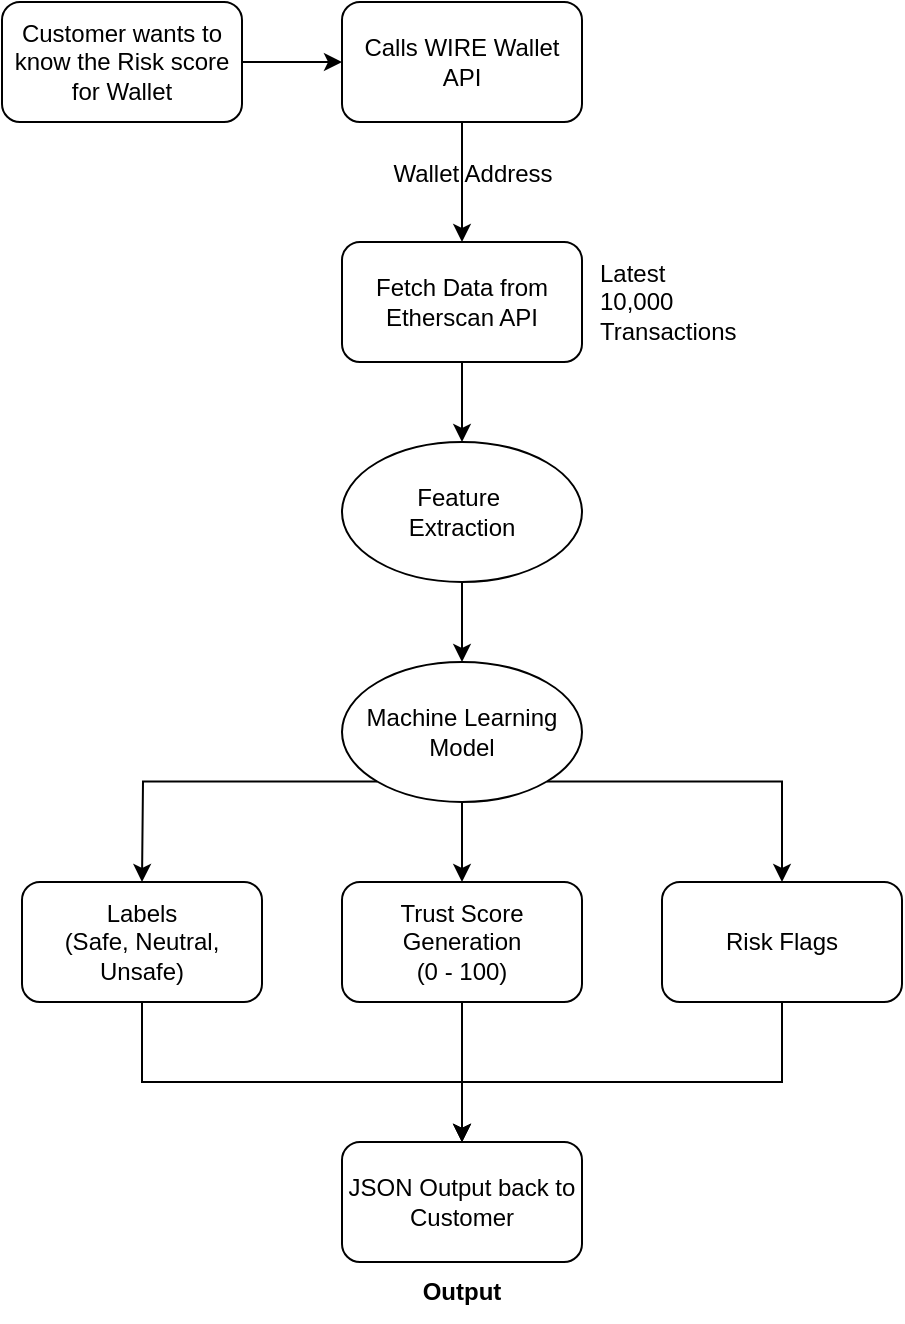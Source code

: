 <mxfile version="26.2.14">
  <diagram name="Page-1" id="ecfO-nCwB3yylDAoADse">
    <mxGraphModel dx="1018" dy="631" grid="1" gridSize="10" guides="1" tooltips="1" connect="1" arrows="1" fold="1" page="1" pageScale="1" pageWidth="850" pageHeight="1100" math="0" shadow="0">
      <root>
        <mxCell id="0" />
        <mxCell id="1" parent="0" />
        <mxCell id="SNLCqmOHwrR77-IF4bY6-10" style="edgeStyle=orthogonalEdgeStyle;rounded=0;orthogonalLoop=1;jettySize=auto;html=1;" parent="1" source="SNLCqmOHwrR77-IF4bY6-5" target="SNLCqmOHwrR77-IF4bY6-9" edge="1">
          <mxGeometry relative="1" as="geometry" />
        </mxCell>
        <mxCell id="SNLCqmOHwrR77-IF4bY6-5" value="Fetch Data from Etherscan API" style="rounded=1;whiteSpace=wrap;html=1;" parent="1" vertex="1">
          <mxGeometry x="380" y="160" width="120" height="60" as="geometry" />
        </mxCell>
        <mxCell id="SNLCqmOHwrR77-IF4bY6-12" style="edgeStyle=orthogonalEdgeStyle;rounded=0;orthogonalLoop=1;jettySize=auto;html=1;" parent="1" source="SNLCqmOHwrR77-IF4bY6-9" target="SNLCqmOHwrR77-IF4bY6-11" edge="1">
          <mxGeometry relative="1" as="geometry" />
        </mxCell>
        <mxCell id="SNLCqmOHwrR77-IF4bY6-9" value="Feature&amp;nbsp;&lt;div&gt;Extraction&lt;/div&gt;" style="ellipse;whiteSpace=wrap;html=1;" parent="1" vertex="1">
          <mxGeometry x="380" y="260" width="120" height="70" as="geometry" />
        </mxCell>
        <mxCell id="SNLCqmOHwrR77-IF4bY6-14" style="edgeStyle=orthogonalEdgeStyle;rounded=0;orthogonalLoop=1;jettySize=auto;html=1;entryX=0.5;entryY=0;entryDx=0;entryDy=0;" parent="1" source="SNLCqmOHwrR77-IF4bY6-11" target="SNLCqmOHwrR77-IF4bY6-13" edge="1">
          <mxGeometry relative="1" as="geometry" />
        </mxCell>
        <mxCell id="SNLCqmOHwrR77-IF4bY6-20" style="edgeStyle=orthogonalEdgeStyle;rounded=0;orthogonalLoop=1;jettySize=auto;html=1;exitX=1;exitY=1;exitDx=0;exitDy=0;" parent="1" source="SNLCqmOHwrR77-IF4bY6-11" target="SNLCqmOHwrR77-IF4bY6-18" edge="1">
          <mxGeometry relative="1" as="geometry" />
        </mxCell>
        <mxCell id="SNLCqmOHwrR77-IF4bY6-11" value="Machine Learning Model" style="ellipse;whiteSpace=wrap;html=1;" parent="1" vertex="1">
          <mxGeometry x="380" y="370" width="120" height="70" as="geometry" />
        </mxCell>
        <mxCell id="s6kEypWvYNPyHoMZ6hXT-9" style="edgeStyle=orthogonalEdgeStyle;rounded=0;orthogonalLoop=1;jettySize=auto;html=1;entryX=0.5;entryY=0;entryDx=0;entryDy=0;" edge="1" parent="1" source="SNLCqmOHwrR77-IF4bY6-13" target="s6kEypWvYNPyHoMZ6hXT-8">
          <mxGeometry relative="1" as="geometry" />
        </mxCell>
        <mxCell id="SNLCqmOHwrR77-IF4bY6-13" value="Trust Score Generation&lt;div&gt;(0 - 100)&lt;/div&gt;" style="rounded=1;whiteSpace=wrap;html=1;" parent="1" vertex="1">
          <mxGeometry x="380" y="480" width="120" height="60" as="geometry" />
        </mxCell>
        <mxCell id="SNLCqmOHwrR77-IF4bY6-16" value="Output" style="text;html=1;align=center;verticalAlign=middle;whiteSpace=wrap;rounded=0;fontStyle=1" parent="1" vertex="1">
          <mxGeometry x="410" y="670" width="60" height="30" as="geometry" />
        </mxCell>
        <mxCell id="s6kEypWvYNPyHoMZ6hXT-10" style="edgeStyle=orthogonalEdgeStyle;rounded=0;orthogonalLoop=1;jettySize=auto;html=1;entryX=0.5;entryY=0;entryDx=0;entryDy=0;" edge="1" parent="1" source="SNLCqmOHwrR77-IF4bY6-17" target="s6kEypWvYNPyHoMZ6hXT-8">
          <mxGeometry relative="1" as="geometry">
            <Array as="points">
              <mxPoint x="280" y="580" />
              <mxPoint x="440" y="580" />
            </Array>
          </mxGeometry>
        </mxCell>
        <mxCell id="SNLCqmOHwrR77-IF4bY6-17" value="Labels&lt;div&gt;(Safe, Neutral, Unsafe)&lt;/div&gt;" style="rounded=1;whiteSpace=wrap;html=1;" parent="1" vertex="1">
          <mxGeometry x="220" y="480" width="120" height="60" as="geometry" />
        </mxCell>
        <mxCell id="s6kEypWvYNPyHoMZ6hXT-11" style="edgeStyle=orthogonalEdgeStyle;rounded=0;orthogonalLoop=1;jettySize=auto;html=1;entryX=0.5;entryY=0;entryDx=0;entryDy=0;" edge="1" parent="1" source="SNLCqmOHwrR77-IF4bY6-18" target="s6kEypWvYNPyHoMZ6hXT-8">
          <mxGeometry relative="1" as="geometry">
            <Array as="points">
              <mxPoint x="600" y="580" />
              <mxPoint x="440" y="580" />
            </Array>
          </mxGeometry>
        </mxCell>
        <mxCell id="SNLCqmOHwrR77-IF4bY6-18" value="Risk Flags" style="rounded=1;whiteSpace=wrap;html=1;" parent="1" vertex="1">
          <mxGeometry x="540" y="480" width="120" height="60" as="geometry" />
        </mxCell>
        <mxCell id="SNLCqmOHwrR77-IF4bY6-19" style="edgeStyle=orthogonalEdgeStyle;rounded=0;orthogonalLoop=1;jettySize=auto;html=1;exitX=0;exitY=1;exitDx=0;exitDy=0;" parent="1" source="SNLCqmOHwrR77-IF4bY6-11" edge="1">
          <mxGeometry relative="1" as="geometry">
            <mxPoint x="280" y="480" as="targetPoint" />
          </mxGeometry>
        </mxCell>
        <mxCell id="SNLCqmOHwrR77-IF4bY6-21" value="Latest 10,000 Transactions" style="text;html=1;align=left;verticalAlign=middle;whiteSpace=wrap;rounded=0;" parent="1" vertex="1">
          <mxGeometry x="507" y="162.5" width="70" height="55" as="geometry" />
        </mxCell>
        <mxCell id="s6kEypWvYNPyHoMZ6hXT-7" style="edgeStyle=orthogonalEdgeStyle;rounded=0;orthogonalLoop=1;jettySize=auto;html=1;entryX=0;entryY=0.5;entryDx=0;entryDy=0;" edge="1" parent="1" source="s6kEypWvYNPyHoMZ6hXT-1" target="s6kEypWvYNPyHoMZ6hXT-3">
          <mxGeometry relative="1" as="geometry" />
        </mxCell>
        <mxCell id="s6kEypWvYNPyHoMZ6hXT-1" value="Customer wants to know the Risk score for Wallet" style="rounded=1;whiteSpace=wrap;html=1;" vertex="1" parent="1">
          <mxGeometry x="210" y="40" width="120" height="60" as="geometry" />
        </mxCell>
        <mxCell id="s6kEypWvYNPyHoMZ6hXT-4" style="edgeStyle=orthogonalEdgeStyle;rounded=0;orthogonalLoop=1;jettySize=auto;html=1;entryX=0.5;entryY=0;entryDx=0;entryDy=0;" edge="1" parent="1" source="s6kEypWvYNPyHoMZ6hXT-3" target="SNLCqmOHwrR77-IF4bY6-5">
          <mxGeometry relative="1" as="geometry" />
        </mxCell>
        <mxCell id="s6kEypWvYNPyHoMZ6hXT-3" value="Calls WIRE Wallet API" style="rounded=1;whiteSpace=wrap;html=1;" vertex="1" parent="1">
          <mxGeometry x="380" y="40" width="120" height="60" as="geometry" />
        </mxCell>
        <mxCell id="s6kEypWvYNPyHoMZ6hXT-5" value="Wallet Address" style="text;html=1;align=center;verticalAlign=middle;resizable=0;points=[];autosize=1;strokeColor=none;fillColor=none;" vertex="1" parent="1">
          <mxGeometry x="395" y="111" width="100" height="30" as="geometry" />
        </mxCell>
        <mxCell id="s6kEypWvYNPyHoMZ6hXT-8" value="JSON Output back to Customer" style="rounded=1;whiteSpace=wrap;html=1;" vertex="1" parent="1">
          <mxGeometry x="380" y="610" width="120" height="60" as="geometry" />
        </mxCell>
      </root>
    </mxGraphModel>
  </diagram>
</mxfile>
